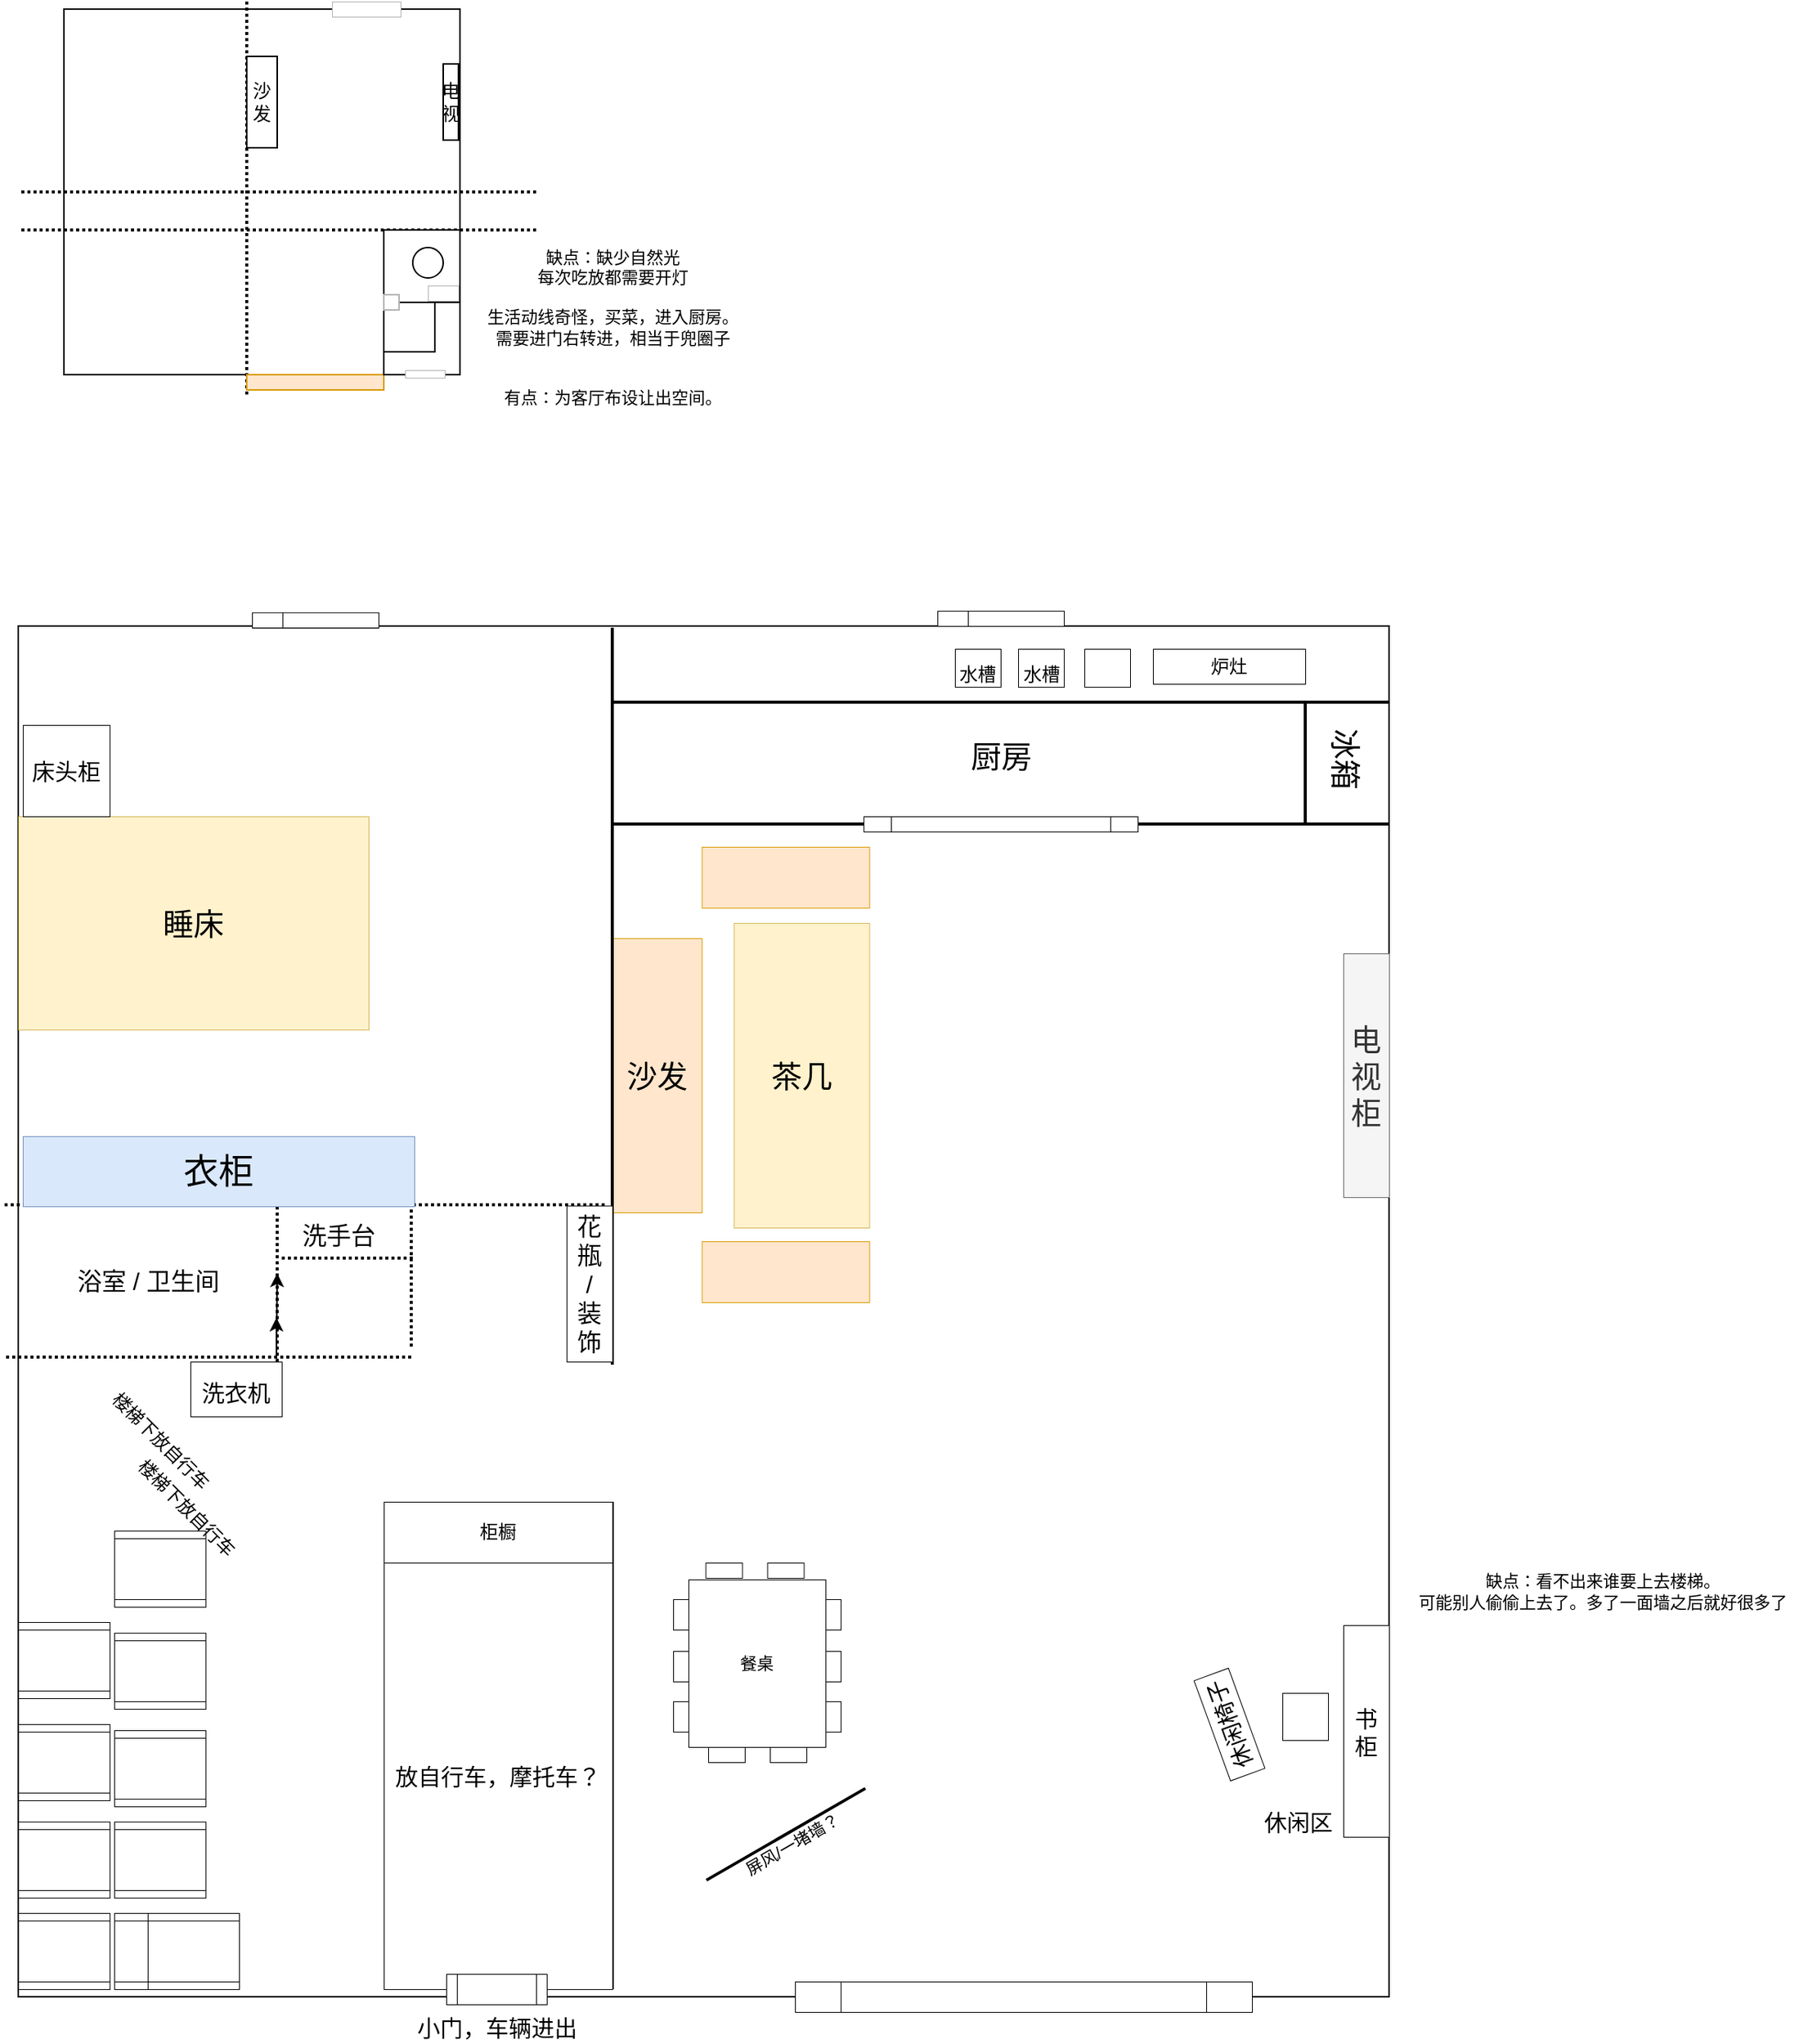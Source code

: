 <mxfile version="15.4.1" type="github">
  <diagram id="ZpEJBE9R_FhSz9hDK9At" name="Page-1">
    <mxGraphModel dx="1165" dy="878" grid="1" gridSize="10" guides="1" tooltips="1" connect="1" arrows="1" fold="1" page="1" pageScale="1" pageWidth="827" pageHeight="1169" math="0" shadow="0">
      <root>
        <mxCell id="0" />
        <mxCell id="1" parent="0" />
        <mxCell id="9ACmallu-k88FDu2mwL4-4" value="" style="rounded=0;whiteSpace=wrap;html=1;" vertex="1" parent="1">
          <mxGeometry x="210" y="110" width="260" height="240" as="geometry" />
        </mxCell>
        <mxCell id="9ACmallu-k88FDu2mwL4-5" value="" style="line;strokeWidth=2;html=1;rotation=90;dashed=1;dashPattern=1 1;" vertex="1" parent="1">
          <mxGeometry x="200" y="230" width="260" height="10" as="geometry" />
        </mxCell>
        <mxCell id="9ACmallu-k88FDu2mwL4-6" value="" style="line;strokeWidth=2;html=1;rotation=-180;dashed=1;dashPattern=1 1;" vertex="1" parent="1">
          <mxGeometry x="180" y="225" width="340" height="10" as="geometry" />
        </mxCell>
        <mxCell id="9ACmallu-k88FDu2mwL4-7" value="" style="line;strokeWidth=2;html=1;rotation=-180;dashed=1;dashPattern=1 1;" vertex="1" parent="1">
          <mxGeometry x="180" y="250" width="340" height="10" as="geometry" />
        </mxCell>
        <mxCell id="9ACmallu-k88FDu2mwL4-9" value="" style="rounded=0;whiteSpace=wrap;html=1;fillColor=#ffe6cc;strokeColor=#d79b00;" vertex="1" parent="1">
          <mxGeometry x="330" y="350" width="90" height="10" as="geometry" />
        </mxCell>
        <mxCell id="9ACmallu-k88FDu2mwL4-10" value="电视" style="rounded=0;whiteSpace=wrap;html=1;" vertex="1" parent="1">
          <mxGeometry x="459" y="146" width="10" height="50" as="geometry" />
        </mxCell>
        <mxCell id="9ACmallu-k88FDu2mwL4-11" value="沙发" style="rounded=0;whiteSpace=wrap;html=1;" vertex="1" parent="1">
          <mxGeometry x="330" y="141" width="20" height="60" as="geometry" />
        </mxCell>
        <mxCell id="9ACmallu-k88FDu2mwL4-13" value="" style="rounded=0;whiteSpace=wrap;html=1;" vertex="1" parent="1">
          <mxGeometry x="420" y="255" width="50" height="95" as="geometry" />
        </mxCell>
        <mxCell id="9ACmallu-k88FDu2mwL4-15" value="" style="ellipse;whiteSpace=wrap;html=1;aspect=fixed;gradientColor=none;" vertex="1" parent="1">
          <mxGeometry x="439" y="266.5" width="20" height="20" as="geometry" />
        </mxCell>
        <mxCell id="9ACmallu-k88FDu2mwL4-16" value="" style="line;strokeWidth=1;html=1;gradientColor=none;" vertex="1" parent="1">
          <mxGeometry x="420" y="297.5" width="50" height="10" as="geometry" />
        </mxCell>
        <mxCell id="9ACmallu-k88FDu2mwL4-17" value="" style="rounded=0;whiteSpace=wrap;html=1;strokeWidth=1;gradientColor=none;strokeColor=#B3B3B3;" vertex="1" parent="1">
          <mxGeometry x="420" y="297.5" width="10" height="10" as="geometry" />
        </mxCell>
        <mxCell id="9ACmallu-k88FDu2mwL4-18" value="" style="line;strokeWidth=1;html=1;gradientColor=none;" vertex="1" parent="1">
          <mxGeometry x="420" y="330" width="34" height="10" as="geometry" />
        </mxCell>
        <mxCell id="9ACmallu-k88FDu2mwL4-19" value="" style="line;strokeWidth=1;direction=south;html=1;gradientColor=none;" vertex="1" parent="1">
          <mxGeometry x="448" y="303" width="11" height="32" as="geometry" />
        </mxCell>
        <mxCell id="9ACmallu-k88FDu2mwL4-24" value="" style="rounded=0;whiteSpace=wrap;html=1;fontSize=11;strokeColor=#B3B3B3;strokeWidth=0.5;gradientColor=none;" vertex="1" parent="1">
          <mxGeometry x="386" y="105" width="45" height="10" as="geometry" />
        </mxCell>
        <mxCell id="9ACmallu-k88FDu2mwL4-25" value="" style="rounded=0;whiteSpace=wrap;html=1;fontSize=11;strokeColor=#B3B3B3;strokeWidth=0.5;gradientColor=none;" vertex="1" parent="1">
          <mxGeometry x="434" y="347" width="26" height="5" as="geometry" />
        </mxCell>
        <mxCell id="9ACmallu-k88FDu2mwL4-26" value="" style="rounded=0;whiteSpace=wrap;html=1;fontSize=11;strokeColor=#B3B3B3;strokeWidth=0.5;gradientColor=none;rotation=90;" vertex="1" parent="1">
          <mxGeometry x="454" y="286.5" width="10" height="20" as="geometry" />
        </mxCell>
        <mxCell id="9ACmallu-k88FDu2mwL4-27" value="&lt;font style=&quot;font-size: 11px&quot;&gt;缺点：缺少自然光&lt;br style=&quot;font-size: 11px&quot;&gt;每次吃放都需要开灯&lt;br style=&quot;font-size: 11px&quot;&gt;&lt;br style=&quot;font-size: 11px&quot;&gt;生活动线奇怪，买菜，进入厨房。&lt;br style=&quot;font-size: 11px&quot;&gt;需要进门右转进，相当于兜圈子&lt;br style=&quot;font-size: 11px&quot;&gt;&lt;br style=&quot;font-size: 11px&quot;&gt;&lt;br style=&quot;font-size: 11px&quot;&gt;有点：为客厅布设让出空间。&lt;/font&gt;" style="text;html=1;align=center;verticalAlign=middle;resizable=0;points=[];autosize=1;strokeColor=none;fillColor=none;fontSize=11;" vertex="1" parent="1">
          <mxGeometry x="470" y="264" width="200" height="110" as="geometry" />
        </mxCell>
        <mxCell id="9ACmallu-k88FDu2mwL4-28" value="" style="rounded=0;whiteSpace=wrap;html=1;" vertex="1" parent="1">
          <mxGeometry x="180" y="515" width="900" height="900" as="geometry" />
        </mxCell>
        <mxCell id="9ACmallu-k88FDu2mwL4-29" value="" style="line;strokeWidth=2;html=1;rotation=-180;dashed=1;dashPattern=1 1;" vertex="1" parent="1">
          <mxGeometry x="172" y="990" width="266" height="10" as="geometry" />
        </mxCell>
        <mxCell id="9ACmallu-k88FDu2mwL4-30" value="" style="line;strokeWidth=2;html=1;rotation=-180;dashed=1;dashPattern=1 1;" vertex="1" parent="1">
          <mxGeometry x="169" y="890" width="396" height="10" as="geometry" />
        </mxCell>
        <mxCell id="9ACmallu-k88FDu2mwL4-33" value="" style="line;strokeWidth=2;html=1;rotation=-90;dashed=1;dashPattern=1 1;" vertex="1" parent="1">
          <mxGeometry x="391" y="936.11" width="94.06" height="10" as="geometry" />
        </mxCell>
        <mxCell id="9ACmallu-k88FDu2mwL4-34" value="" style="line;strokeWidth=2;html=1;rotation=-90;dashed=1;dashPattern=1 1;" vertex="1" parent="1">
          <mxGeometry x="297.97" y="941.11" width="104.06" height="10" as="geometry" />
        </mxCell>
        <mxCell id="9ACmallu-k88FDu2mwL4-41" value="" style="endArrow=classic;startArrow=classic;html=1;rounded=0;fontSize=11;edgeStyle=orthogonalEdgeStyle;" edge="1" parent="1">
          <mxGeometry width="50" height="50" relative="1" as="geometry">
            <mxPoint x="349.52" y="969.11" as="sourcePoint" />
            <mxPoint x="350" y="940" as="targetPoint" />
            <Array as="points">
              <mxPoint x="350" y="993" />
              <mxPoint x="350" y="993" />
            </Array>
          </mxGeometry>
        </mxCell>
        <mxCell id="9ACmallu-k88FDu2mwL4-42" value="" style="line;strokeWidth=2;html=1;rotation=-180;dashed=1;dashPattern=1 1;" vertex="1" parent="1">
          <mxGeometry x="353" y="925" width="86" height="10" as="geometry" />
        </mxCell>
        <mxCell id="9ACmallu-k88FDu2mwL4-43" value="&lt;font style=&quot;font-size: 20px&quot;&gt;沙发&lt;/font&gt;" style="rounded=0;whiteSpace=wrap;html=1;fontSize=11;strokeColor=#d79b00;strokeWidth=0.5;rotation=0;fillColor=#ffe6cc;" vertex="1" parent="1">
          <mxGeometry x="569.75" y="720" width="59" height="180" as="geometry" />
        </mxCell>
        <mxCell id="9ACmallu-k88FDu2mwL4-45" value="" style="line;strokeWidth=2;html=1;fontSize=11;gradientColor=none;" vertex="1" parent="1">
          <mxGeometry x="570" y="620" width="510" height="50" as="geometry" />
        </mxCell>
        <mxCell id="9ACmallu-k88FDu2mwL4-46" value="&lt;font style=&quot;font-size: 20px&quot;&gt;电视柜&lt;/font&gt;" style="rounded=0;whiteSpace=wrap;html=1;fontSize=11;strokeColor=#666666;strokeWidth=0.5;fillColor=#f5f5f5;fontColor=#333333;" vertex="1" parent="1">
          <mxGeometry x="1050" y="730" width="30" height="160" as="geometry" />
        </mxCell>
        <mxCell id="9ACmallu-k88FDu2mwL4-47" value="" style="rounded=0;whiteSpace=wrap;html=1;fontSize=11;strokeColor=#d79b00;strokeWidth=0.5;fillColor=#ffe6cc;" vertex="1" parent="1">
          <mxGeometry x="628.75" y="660" width="110" height="40" as="geometry" />
        </mxCell>
        <mxCell id="9ACmallu-k88FDu2mwL4-48" value="&lt;font style=&quot;font-size: 20px&quot;&gt;茶几&lt;/font&gt;" style="rounded=0;whiteSpace=wrap;html=1;fontSize=11;strokeColor=#d6b656;strokeWidth=0.5;fillColor=#fff2cc;" vertex="1" parent="1">
          <mxGeometry x="649.75" y="710" width="89" height="200" as="geometry" />
        </mxCell>
        <mxCell id="9ACmallu-k88FDu2mwL4-49" value="" style="rounded=0;whiteSpace=wrap;html=1;fontSize=11;strokeColor=#d79b00;strokeWidth=0.5;fillColor=#ffe6cc;" vertex="1" parent="1">
          <mxGeometry x="628.75" y="919" width="110" height="40" as="geometry" />
        </mxCell>
        <mxCell id="9ACmallu-k88FDu2mwL4-50" value="餐桌" style="rounded=0;whiteSpace=wrap;html=1;fontSize=11;strokeColor=#000000;strokeWidth=0.5;gradientColor=none;" vertex="1" parent="1">
          <mxGeometry x="620" y="1141" width="90" height="110" as="geometry" />
        </mxCell>
        <mxCell id="9ACmallu-k88FDu2mwL4-51" value="" style="rounded=0;whiteSpace=wrap;html=1;fontSize=11;strokeColor=#000000;strokeWidth=0.5;gradientColor=none;" vertex="1" parent="1">
          <mxGeometry x="633" y="1251" width="24" height="10" as="geometry" />
        </mxCell>
        <mxCell id="9ACmallu-k88FDu2mwL4-52" value="" style="rounded=0;whiteSpace=wrap;html=1;fontSize=11;strokeColor=#000000;strokeWidth=0.5;gradientColor=none;" vertex="1" parent="1">
          <mxGeometry x="610" y="1154" width="10" height="20" as="geometry" />
        </mxCell>
        <mxCell id="9ACmallu-k88FDu2mwL4-54" value="" style="rounded=0;whiteSpace=wrap;html=1;fontSize=11;strokeColor=#000000;strokeWidth=0.5;gradientColor=none;" vertex="1" parent="1">
          <mxGeometry x="673.5" y="1251" width="24" height="10" as="geometry" />
        </mxCell>
        <mxCell id="9ACmallu-k88FDu2mwL4-55" value="" style="rounded=0;whiteSpace=wrap;html=1;fontSize=11;strokeColor=#000000;strokeWidth=0.5;gradientColor=none;" vertex="1" parent="1">
          <mxGeometry x="610" y="1188" width="10" height="20" as="geometry" />
        </mxCell>
        <mxCell id="9ACmallu-k88FDu2mwL4-56" value="" style="rounded=0;whiteSpace=wrap;html=1;fontSize=11;strokeColor=#000000;strokeWidth=0.5;gradientColor=none;" vertex="1" parent="1">
          <mxGeometry x="610" y="1221" width="10" height="20" as="geometry" />
        </mxCell>
        <mxCell id="9ACmallu-k88FDu2mwL4-57" value="" style="rounded=0;whiteSpace=wrap;html=1;fontSize=11;strokeColor=#000000;strokeWidth=0.5;gradientColor=none;" vertex="1" parent="1">
          <mxGeometry x="710" y="1154" width="10" height="20" as="geometry" />
        </mxCell>
        <mxCell id="9ACmallu-k88FDu2mwL4-58" value="" style="rounded=0;whiteSpace=wrap;html=1;fontSize=11;strokeColor=#000000;strokeWidth=0.5;gradientColor=none;" vertex="1" parent="1">
          <mxGeometry x="710" y="1188" width="10" height="20" as="geometry" />
        </mxCell>
        <mxCell id="9ACmallu-k88FDu2mwL4-59" value="" style="rounded=0;whiteSpace=wrap;html=1;fontSize=11;strokeColor=#000000;strokeWidth=0.5;gradientColor=none;" vertex="1" parent="1">
          <mxGeometry x="710" y="1221" width="10" height="20" as="geometry" />
        </mxCell>
        <mxCell id="9ACmallu-k88FDu2mwL4-60" value="" style="rounded=0;whiteSpace=wrap;html=1;fontSize=11;strokeColor=#000000;strokeWidth=0.5;gradientColor=none;" vertex="1" parent="1">
          <mxGeometry x="631.25" y="1130" width="24" height="10" as="geometry" />
        </mxCell>
        <mxCell id="9ACmallu-k88FDu2mwL4-61" value="" style="rounded=0;whiteSpace=wrap;html=1;fontSize=11;strokeColor=#000000;strokeWidth=0.5;gradientColor=none;" vertex="1" parent="1">
          <mxGeometry x="671.75" y="1130" width="24" height="10" as="geometry" />
        </mxCell>
        <mxCell id="9ACmallu-k88FDu2mwL4-62" value="缺点：看不出来谁要上去楼梯。&lt;br&gt;可能别人偷偷上去了。多了一面墙之后就好很多了" style="text;html=1;align=center;verticalAlign=middle;resizable=0;points=[];autosize=1;strokeColor=none;fillColor=none;fontSize=11;" vertex="1" parent="1">
          <mxGeometry x="1080" y="1134" width="280" height="30" as="geometry" />
        </mxCell>
        <mxCell id="9ACmallu-k88FDu2mwL4-63" value="" style="shape=process;whiteSpace=wrap;html=1;backgroundOutline=1;fontSize=11;strokeColor=#000000;strokeWidth=0.5;gradientColor=none;rotation=90;" vertex="1" parent="1">
          <mxGeometry x="185" y="1355" width="50" height="60" as="geometry" />
        </mxCell>
        <mxCell id="9ACmallu-k88FDu2mwL4-64" value="" style="shape=process;whiteSpace=wrap;html=1;backgroundOutline=1;fontSize=11;strokeColor=#000000;strokeWidth=0.5;gradientColor=none;rotation=90;" vertex="1" parent="1">
          <mxGeometry x="185" y="1295" width="50" height="60" as="geometry" />
        </mxCell>
        <mxCell id="9ACmallu-k88FDu2mwL4-65" value="" style="shape=process;whiteSpace=wrap;html=1;backgroundOutline=1;fontSize=11;strokeColor=#000000;strokeWidth=0.5;gradientColor=none;rotation=90;" vertex="1" parent="1">
          <mxGeometry x="185" y="1231" width="50" height="60" as="geometry" />
        </mxCell>
        <mxCell id="9ACmallu-k88FDu2mwL4-66" value="" style="shape=process;whiteSpace=wrap;html=1;backgroundOutline=1;fontSize=11;strokeColor=#000000;strokeWidth=0.5;gradientColor=none;rotation=90;" vertex="1" parent="1">
          <mxGeometry x="185" y="1164" width="50" height="60" as="geometry" />
        </mxCell>
        <mxCell id="9ACmallu-k88FDu2mwL4-67" value="" style="shape=process;whiteSpace=wrap;html=1;backgroundOutline=1;fontSize=11;strokeColor=#000000;strokeWidth=0.5;gradientColor=none;rotation=90;" vertex="1" parent="1">
          <mxGeometry x="247.97" y="1295" width="50" height="60" as="geometry" />
        </mxCell>
        <mxCell id="9ACmallu-k88FDu2mwL4-68" value="" style="shape=process;whiteSpace=wrap;html=1;backgroundOutline=1;fontSize=11;strokeColor=#000000;strokeWidth=0.5;gradientColor=none;rotation=90;" vertex="1" parent="1">
          <mxGeometry x="247.97" y="1235" width="50" height="60" as="geometry" />
        </mxCell>
        <mxCell id="9ACmallu-k88FDu2mwL4-69" value="" style="shape=process;whiteSpace=wrap;html=1;backgroundOutline=1;fontSize=11;strokeColor=#000000;strokeWidth=0.5;gradientColor=none;rotation=90;" vertex="1" parent="1">
          <mxGeometry x="247.97" y="1171" width="50" height="60" as="geometry" />
        </mxCell>
        <mxCell id="9ACmallu-k88FDu2mwL4-70" value="" style="shape=process;whiteSpace=wrap;html=1;backgroundOutline=1;fontSize=11;strokeColor=#000000;strokeWidth=0.5;gradientColor=none;rotation=90;" vertex="1" parent="1">
          <mxGeometry x="247.97" y="1104" width="50" height="60" as="geometry" />
        </mxCell>
        <mxCell id="9ACmallu-k88FDu2mwL4-71" value="" style="shape=process;whiteSpace=wrap;html=1;backgroundOutline=1;fontSize=11;strokeColor=#000000;strokeWidth=0.5;gradientColor=none;rotation=90;" vertex="1" parent="1">
          <mxGeometry x="247.97" y="1355" width="50" height="60" as="geometry" />
        </mxCell>
        <mxCell id="9ACmallu-k88FDu2mwL4-72" value="" style="shape=process;whiteSpace=wrap;html=1;backgroundOutline=1;fontSize=11;strokeColor=#000000;strokeWidth=0.5;gradientColor=none;rotation=90;" vertex="1" parent="1">
          <mxGeometry x="270" y="1355" width="50" height="60" as="geometry" />
        </mxCell>
        <mxCell id="9ACmallu-k88FDu2mwL4-73" value="" style="line;strokeWidth=2;direction=south;html=1;fontSize=11;gradientColor=none;" vertex="1" parent="1">
          <mxGeometry x="565" y="516.11" width="10" height="483.89" as="geometry" />
        </mxCell>
        <mxCell id="9ACmallu-k88FDu2mwL4-74" value="" style="line;strokeWidth=2;direction=south;html=1;fontSize=11;gradientColor=none;" vertex="1" parent="1">
          <mxGeometry x="565" y="1090" width="10" height="320" as="geometry" />
        </mxCell>
        <mxCell id="9ACmallu-k88FDu2mwL4-75" value="屏风/一堵墙？" style="line;strokeWidth=2;html=1;fontSize=11;gradientColor=none;rotation=-30;" vertex="1" parent="1">
          <mxGeometry x="623.75" y="1295" width="120.5" height="26.64" as="geometry" />
        </mxCell>
        <mxCell id="9ACmallu-k88FDu2mwL4-78" value="&lt;font style=&quot;font-size: 20px&quot;&gt;睡床&lt;/font&gt;" style="rounded=0;whiteSpace=wrap;html=1;fontSize=11;strokeColor=#d6b656;strokeWidth=0.5;fillColor=#fff2cc;" vertex="1" parent="1">
          <mxGeometry x="180" y="640" width="230" height="140" as="geometry" />
        </mxCell>
        <mxCell id="9ACmallu-k88FDu2mwL4-81" value="&lt;font style=&quot;font-size: 16px&quot;&gt;花瓶&lt;br&gt;/&lt;br&gt;装饰&lt;/font&gt;" style="rounded=0;whiteSpace=wrap;html=1;fontSize=11;strokeColor=#000000;strokeWidth=0.5;gradientColor=none;" vertex="1" parent="1">
          <mxGeometry x="540" y="895.61" width="30" height="102.39" as="geometry" />
        </mxCell>
        <mxCell id="9ACmallu-k88FDu2mwL4-82" value="&lt;font style=&quot;font-size: 23px&quot;&gt;衣柜&lt;/font&gt;" style="rounded=0;whiteSpace=wrap;html=1;fontSize=11;strokeColor=#6c8ebf;strokeWidth=0.5;fillColor=#dae8fc;" vertex="1" parent="1">
          <mxGeometry x="182.97" y="850" width="257.03" height="46" as="geometry" />
        </mxCell>
        <mxCell id="9ACmallu-k88FDu2mwL4-83" value="浴室 / 卫生间" style="text;html=1;align=center;verticalAlign=middle;resizable=0;points=[];autosize=1;strokeColor=none;fillColor=none;fontSize=16;" vertex="1" parent="1">
          <mxGeometry x="210" y="935" width="110" height="20" as="geometry" />
        </mxCell>
        <mxCell id="9ACmallu-k88FDu2mwL4-84" value="洗手台" style="text;html=1;align=center;verticalAlign=middle;resizable=0;points=[];autosize=1;strokeColor=none;fillColor=none;fontSize=16;" vertex="1" parent="1">
          <mxGeometry x="360" y="905" width="60" height="20" as="geometry" />
        </mxCell>
        <mxCell id="9ACmallu-k88FDu2mwL4-86" value="厨房" style="text;html=1;align=center;verticalAlign=middle;resizable=0;points=[];autosize=1;strokeColor=none;fillColor=none;fontSize=20;" vertex="1" parent="1">
          <mxGeometry x="795" y="585" width="60" height="30" as="geometry" />
        </mxCell>
        <mxCell id="9ACmallu-k88FDu2mwL4-87" value="" style="shape=process;whiteSpace=wrap;html=1;backgroundOutline=1;fontSize=20;strokeColor=#000000;strokeWidth=0.5;gradientColor=none;" vertex="1" parent="1">
          <mxGeometry x="690" y="1405" width="300" height="20" as="geometry" />
        </mxCell>
        <mxCell id="9ACmallu-k88FDu2mwL4-91" value="" style="shape=process;whiteSpace=wrap;html=1;backgroundOutline=1;fontSize=20;strokeColor=#000000;strokeWidth=0.5;gradientColor=none;" vertex="1" parent="1">
          <mxGeometry x="735" y="640" width="180" height="10" as="geometry" />
        </mxCell>
        <mxCell id="9ACmallu-k88FDu2mwL4-92" value="&lt;font style=&quot;font-size: 15px&quot;&gt;洗衣机&lt;/font&gt;" style="rounded=0;whiteSpace=wrap;html=1;fontSize=20;strokeColor=#000000;strokeWidth=0.5;gradientColor=none;" vertex="1" parent="1">
          <mxGeometry x="293" y="998" width="60" height="36" as="geometry" />
        </mxCell>
        <mxCell id="9ACmallu-k88FDu2mwL4-94" value="" style="line;strokeWidth=2;html=1;fontSize=15;gradientColor=none;" vertex="1" parent="1">
          <mxGeometry x="570" y="560" width="510" height="10" as="geometry" />
        </mxCell>
        <mxCell id="9ACmallu-k88FDu2mwL4-95" value="书柜" style="rounded=0;whiteSpace=wrap;html=1;fontSize=15;strokeColor=#000000;strokeWidth=0.5;gradientColor=none;" vertex="1" parent="1">
          <mxGeometry x="1050" y="1171" width="30" height="139" as="geometry" />
        </mxCell>
        <mxCell id="9ACmallu-k88FDu2mwL4-96" value="休闲椅子" style="rounded=0;whiteSpace=wrap;html=1;fontSize=15;strokeColor=#000000;strokeWidth=0.5;gradientColor=none;rotation=-110;" vertex="1" parent="1">
          <mxGeometry x="940" y="1224" width="70" height="24" as="geometry" />
        </mxCell>
        <mxCell id="9ACmallu-k88FDu2mwL4-97" value="休闲区" style="text;html=1;align=center;verticalAlign=middle;resizable=0;points=[];autosize=1;strokeColor=none;fillColor=none;fontSize=15;" vertex="1" parent="1">
          <mxGeometry x="990" y="1290" width="60" height="20" as="geometry" />
        </mxCell>
        <mxCell id="9ACmallu-k88FDu2mwL4-98" value="" style="rounded=0;whiteSpace=wrap;html=1;fontSize=15;strokeColor=#000000;strokeWidth=0.5;gradientColor=none;" vertex="1" parent="1">
          <mxGeometry x="1010" y="1215.5" width="30" height="31" as="geometry" />
        </mxCell>
        <mxCell id="9ACmallu-k88FDu2mwL4-99" value="放自行车，摩托车？" style="rounded=0;whiteSpace=wrap;html=1;fontSize=15;strokeColor=#000000;strokeWidth=0.5;gradientColor=none;" vertex="1" parent="1">
          <mxGeometry x="420" y="1130" width="150" height="280" as="geometry" />
        </mxCell>
        <mxCell id="9ACmallu-k88FDu2mwL4-100" value="" style="shape=process;whiteSpace=wrap;html=1;backgroundOutline=1;fontSize=15;strokeColor=#000000;strokeWidth=0.5;gradientColor=none;" vertex="1" parent="1">
          <mxGeometry x="461" y="1400" width="66" height="20" as="geometry" />
        </mxCell>
        <mxCell id="9ACmallu-k88FDu2mwL4-101" value="小门，车辆进出" style="text;html=1;align=center;verticalAlign=middle;resizable=0;points=[];autosize=1;strokeColor=none;fillColor=none;fontSize=15;" vertex="1" parent="1">
          <mxGeometry x="434" y="1425" width="120" height="20" as="geometry" />
        </mxCell>
        <mxCell id="9ACmallu-k88FDu2mwL4-102" value="" style="shape=internalStorage;whiteSpace=wrap;html=1;backgroundOutline=1;fontSize=15;strokeColor=#000000;strokeWidth=0.5;gradientColor=none;" vertex="1" parent="1">
          <mxGeometry x="783.5" y="505" width="83" height="10" as="geometry" />
        </mxCell>
        <mxCell id="9ACmallu-k88FDu2mwL4-103" value="" style="shape=internalStorage;whiteSpace=wrap;html=1;backgroundOutline=1;fontSize=15;strokeColor=#000000;strokeWidth=0.5;gradientColor=none;" vertex="1" parent="1">
          <mxGeometry x="333.5" y="506.11" width="83" height="10" as="geometry" />
        </mxCell>
        <mxCell id="9ACmallu-k88FDu2mwL4-104" value="床头柜" style="rounded=0;whiteSpace=wrap;html=1;fontSize=15;strokeColor=#000000;strokeWidth=0.5;gradientColor=none;" vertex="1" parent="1">
          <mxGeometry x="183" y="580" width="57" height="60" as="geometry" />
        </mxCell>
        <mxCell id="9ACmallu-k88FDu2mwL4-105" value="" style="line;strokeWidth=2;direction=south;html=1;fontSize=20;gradientColor=none;" vertex="1" parent="1">
          <mxGeometry x="1020" y="565" width="10" height="80" as="geometry" />
        </mxCell>
        <mxCell id="9ACmallu-k88FDu2mwL4-106" value="冰箱" style="text;html=1;align=center;verticalAlign=middle;resizable=0;points=[];autosize=1;strokeColor=none;fillColor=none;fontSize=20;rotation=90;" vertex="1" parent="1">
          <mxGeometry x="1022" y="587" width="60" height="30" as="geometry" />
        </mxCell>
        <mxCell id="9ACmallu-k88FDu2mwL4-109" value="&lt;font style=&quot;font-size: 12px&quot;&gt;水槽&lt;/font&gt;" style="rounded=0;whiteSpace=wrap;html=1;fontSize=20;strokeColor=#000000;strokeWidth=0.5;gradientColor=none;" vertex="1" parent="1">
          <mxGeometry x="836.5" y="530" width="30" height="25" as="geometry" />
        </mxCell>
        <mxCell id="9ACmallu-k88FDu2mwL4-110" value="" style="rounded=0;whiteSpace=wrap;html=1;fontSize=20;strokeColor=#000000;strokeWidth=0.5;gradientColor=none;" vertex="1" parent="1">
          <mxGeometry x="880" y="530" width="30" height="25" as="geometry" />
        </mxCell>
        <mxCell id="9ACmallu-k88FDu2mwL4-111" value="&lt;font style=&quot;font-size: 12px&quot;&gt;水槽&lt;/font&gt;" style="rounded=0;whiteSpace=wrap;html=1;fontSize=20;strokeColor=#000000;strokeWidth=0.5;gradientColor=none;" vertex="1" parent="1">
          <mxGeometry x="795" y="530" width="30" height="25" as="geometry" />
        </mxCell>
        <mxCell id="9ACmallu-k88FDu2mwL4-112" value="炉灶" style="rounded=0;whiteSpace=wrap;html=1;fontSize=12;strokeColor=#000000;strokeWidth=0.5;gradientColor=none;" vertex="1" parent="1">
          <mxGeometry x="925" y="530" width="100" height="23" as="geometry" />
        </mxCell>
        <mxCell id="9ACmallu-k88FDu2mwL4-113" value="柜橱" style="rounded=0;whiteSpace=wrap;html=1;fontSize=12;strokeColor=#000000;strokeWidth=0.5;gradientColor=none;" vertex="1" parent="1">
          <mxGeometry x="420" y="1090" width="150" height="40" as="geometry" />
        </mxCell>
        <mxCell id="9ACmallu-k88FDu2mwL4-114" value="楼梯下放自行车" style="text;html=1;align=center;verticalAlign=middle;resizable=0;points=[];autosize=1;strokeColor=none;fillColor=none;fontSize=12;rotation=45;" vertex="1" parent="1">
          <mxGeometry x="222.97" y="1040" width="100" height="20" as="geometry" />
        </mxCell>
        <mxCell id="9ACmallu-k88FDu2mwL4-115" value="楼梯下放自行车" style="text;html=1;align=center;verticalAlign=middle;resizable=0;points=[];autosize=1;strokeColor=none;fillColor=none;fontSize=12;rotation=45;" vertex="1" parent="1">
          <mxGeometry x="240" y="1084" width="100" height="20" as="geometry" />
        </mxCell>
      </root>
    </mxGraphModel>
  </diagram>
</mxfile>
